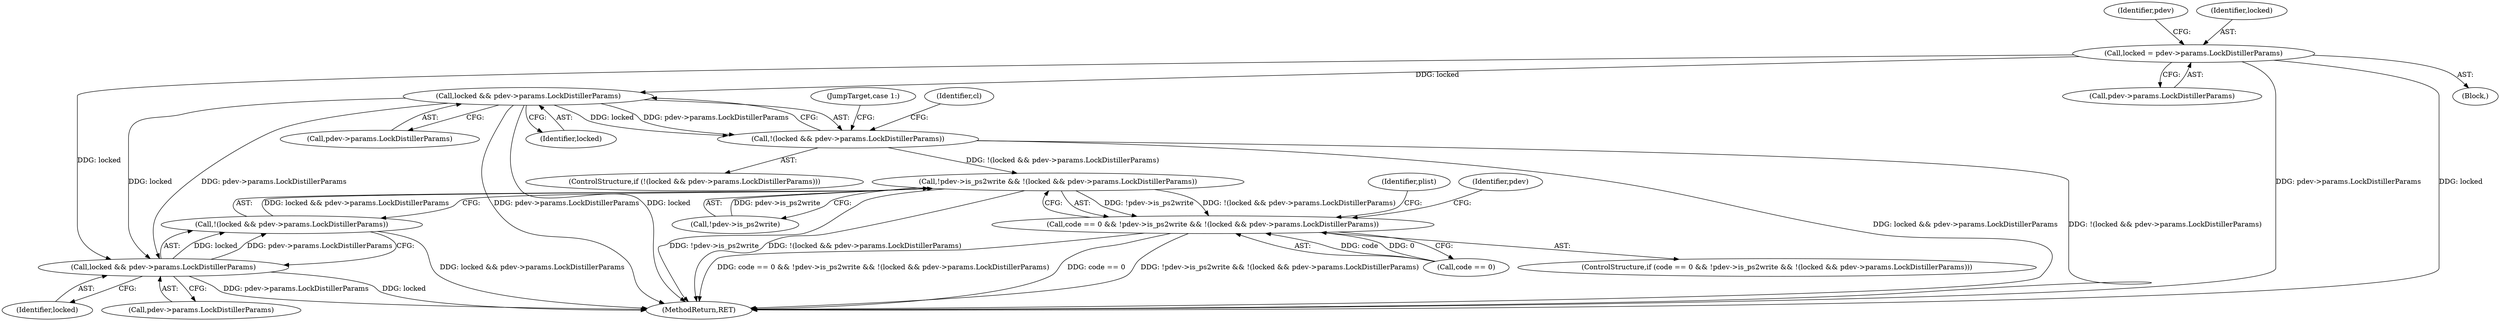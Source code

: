 digraph "0_ghostscript_c3476dde7743761a4e1d39a631716199b696b880@pointer" {
"1000140" [label="(Call,locked = pdev->params.LockDistillerParams)"];
"1000418" [label="(Call,locked && pdev->params.LockDistillerParams)"];
"1000417" [label="(Call,!(locked && pdev->params.LockDistillerParams))"];
"1000573" [label="(Call,!pdev->is_ps2write && !(locked && pdev->params.LockDistillerParams))"];
"1000569" [label="(Call,code == 0 && !pdev->is_ps2write && !(locked && pdev->params.LockDistillerParams))"];
"1000579" [label="(Call,locked && pdev->params.LockDistillerParams)"];
"1000578" [label="(Call,!(locked && pdev->params.LockDistillerParams))"];
"1000418" [label="(Call,locked && pdev->params.LockDistillerParams)"];
"1000142" [label="(Call,pdev->params.LockDistillerParams)"];
"1000580" [label="(Identifier,locked)"];
"1001549" [label="(MethodReturn,RET)"];
"1000151" [label="(Identifier,pdev)"];
"1000579" [label="(Call,locked && pdev->params.LockDistillerParams)"];
"1000569" [label="(Call,code == 0 && !pdev->is_ps2write && !(locked && pdev->params.LockDistillerParams))"];
"1000578" [label="(Call,!(locked && pdev->params.LockDistillerParams))"];
"1000588" [label="(Identifier,pdev)"];
"1000570" [label="(Call,code == 0)"];
"1000141" [label="(Identifier,locked)"];
"1000428" [label="(Identifier,cl)"];
"1000573" [label="(Call,!pdev->is_ps2write && !(locked && pdev->params.LockDistillerParams))"];
"1000531" [label="(JumpTarget,case 1:)"];
"1000419" [label="(Identifier,locked)"];
"1000568" [label="(ControlStructure,if (code == 0 && !pdev->is_ps2write && !(locked && pdev->params.LockDistillerParams)))"];
"1000581" [label="(Call,pdev->params.LockDistillerParams)"];
"1000574" [label="(Call,!pdev->is_ps2write)"];
"1000593" [label="(Identifier,plist)"];
"1000122" [label="(Block,)"];
"1000416" [label="(ControlStructure,if (!(locked && pdev->params.LockDistillerParams)))"];
"1000140" [label="(Call,locked = pdev->params.LockDistillerParams)"];
"1000420" [label="(Call,pdev->params.LockDistillerParams)"];
"1000417" [label="(Call,!(locked && pdev->params.LockDistillerParams))"];
"1000140" -> "1000122"  [label="AST: "];
"1000140" -> "1000142"  [label="CFG: "];
"1000141" -> "1000140"  [label="AST: "];
"1000142" -> "1000140"  [label="AST: "];
"1000151" -> "1000140"  [label="CFG: "];
"1000140" -> "1001549"  [label="DDG: pdev->params.LockDistillerParams"];
"1000140" -> "1001549"  [label="DDG: locked"];
"1000140" -> "1000418"  [label="DDG: locked"];
"1000140" -> "1000579"  [label="DDG: locked"];
"1000418" -> "1000417"  [label="AST: "];
"1000418" -> "1000419"  [label="CFG: "];
"1000418" -> "1000420"  [label="CFG: "];
"1000419" -> "1000418"  [label="AST: "];
"1000420" -> "1000418"  [label="AST: "];
"1000417" -> "1000418"  [label="CFG: "];
"1000418" -> "1001549"  [label="DDG: pdev->params.LockDistillerParams"];
"1000418" -> "1001549"  [label="DDG: locked"];
"1000418" -> "1000417"  [label="DDG: locked"];
"1000418" -> "1000417"  [label="DDG: pdev->params.LockDistillerParams"];
"1000418" -> "1000579"  [label="DDG: locked"];
"1000418" -> "1000579"  [label="DDG: pdev->params.LockDistillerParams"];
"1000417" -> "1000416"  [label="AST: "];
"1000428" -> "1000417"  [label="CFG: "];
"1000531" -> "1000417"  [label="CFG: "];
"1000417" -> "1001549"  [label="DDG: locked && pdev->params.LockDistillerParams"];
"1000417" -> "1001549"  [label="DDG: !(locked && pdev->params.LockDistillerParams)"];
"1000417" -> "1000573"  [label="DDG: !(locked && pdev->params.LockDistillerParams)"];
"1000573" -> "1000569"  [label="AST: "];
"1000573" -> "1000574"  [label="CFG: "];
"1000573" -> "1000578"  [label="CFG: "];
"1000574" -> "1000573"  [label="AST: "];
"1000578" -> "1000573"  [label="AST: "];
"1000569" -> "1000573"  [label="CFG: "];
"1000573" -> "1001549"  [label="DDG: !pdev->is_ps2write"];
"1000573" -> "1001549"  [label="DDG: !(locked && pdev->params.LockDistillerParams)"];
"1000573" -> "1000569"  [label="DDG: !pdev->is_ps2write"];
"1000573" -> "1000569"  [label="DDG: !(locked && pdev->params.LockDistillerParams)"];
"1000574" -> "1000573"  [label="DDG: pdev->is_ps2write"];
"1000578" -> "1000573"  [label="DDG: locked && pdev->params.LockDistillerParams"];
"1000569" -> "1000568"  [label="AST: "];
"1000569" -> "1000570"  [label="CFG: "];
"1000570" -> "1000569"  [label="AST: "];
"1000588" -> "1000569"  [label="CFG: "];
"1000593" -> "1000569"  [label="CFG: "];
"1000569" -> "1001549"  [label="DDG: code == 0 && !pdev->is_ps2write && !(locked && pdev->params.LockDistillerParams)"];
"1000569" -> "1001549"  [label="DDG: code == 0"];
"1000569" -> "1001549"  [label="DDG: !pdev->is_ps2write && !(locked && pdev->params.LockDistillerParams)"];
"1000570" -> "1000569"  [label="DDG: code"];
"1000570" -> "1000569"  [label="DDG: 0"];
"1000579" -> "1000578"  [label="AST: "];
"1000579" -> "1000580"  [label="CFG: "];
"1000579" -> "1000581"  [label="CFG: "];
"1000580" -> "1000579"  [label="AST: "];
"1000581" -> "1000579"  [label="AST: "];
"1000578" -> "1000579"  [label="CFG: "];
"1000579" -> "1001549"  [label="DDG: locked"];
"1000579" -> "1001549"  [label="DDG: pdev->params.LockDistillerParams"];
"1000579" -> "1000578"  [label="DDG: locked"];
"1000579" -> "1000578"  [label="DDG: pdev->params.LockDistillerParams"];
"1000578" -> "1001549"  [label="DDG: locked && pdev->params.LockDistillerParams"];
}
